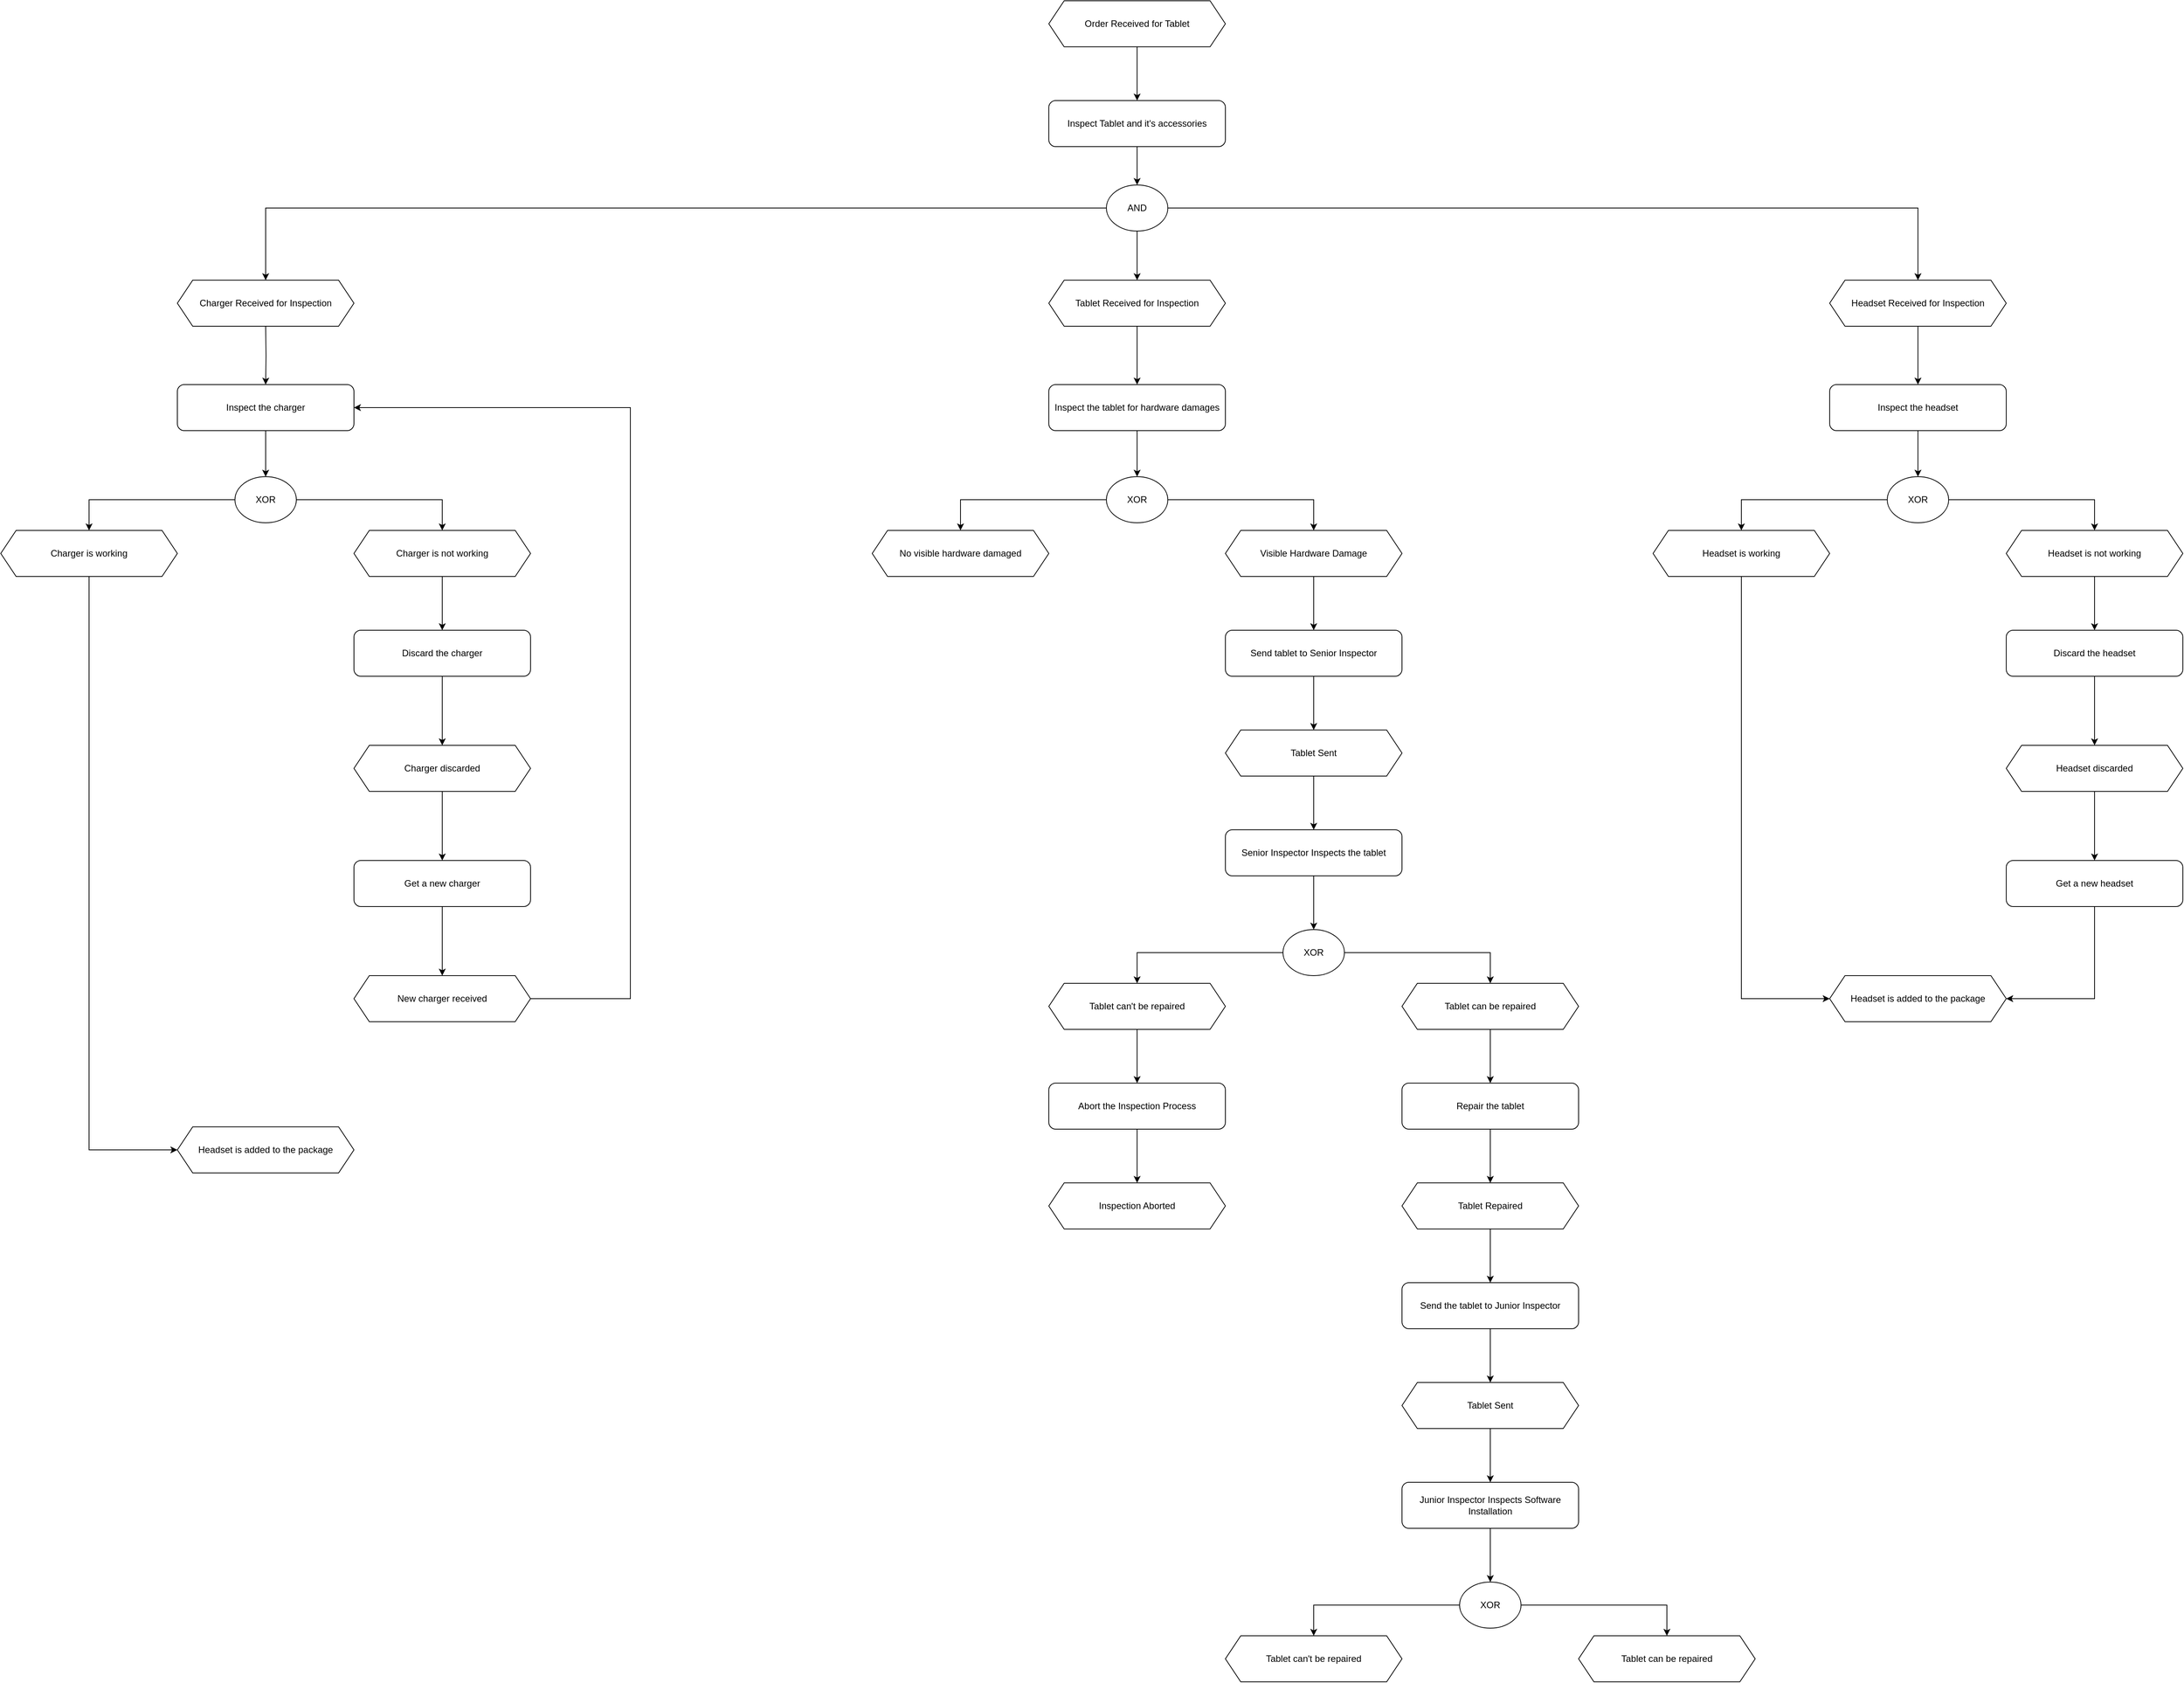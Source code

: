 <mxfile version="15.4.2" type="github">
  <diagram id="60Fuv_E9jxumiqPw0B0z" name="Page-1">
    <mxGraphModel dx="1937" dy="784" grid="1" gridSize="10" guides="1" tooltips="1" connect="1" arrows="1" fold="1" page="1" pageScale="1" pageWidth="1169" pageHeight="827" math="0" shadow="0">
      <root>
        <mxCell id="0" />
        <mxCell id="1" parent="0" />
        <mxCell id="8iM6rVeEPwwbN4WxqQ_r-9" value="" style="edgeStyle=orthogonalEdgeStyle;rounded=0;orthogonalLoop=1;jettySize=auto;html=1;" edge="1" parent="1" source="8iM6rVeEPwwbN4WxqQ_r-1" target="8iM6rVeEPwwbN4WxqQ_r-6">
          <mxGeometry relative="1" as="geometry" />
        </mxCell>
        <mxCell id="8iM6rVeEPwwbN4WxqQ_r-10" style="edgeStyle=orthogonalEdgeStyle;rounded=0;orthogonalLoop=1;jettySize=auto;html=1;exitX=0;exitY=0.5;exitDx=0;exitDy=0;entryX=0.5;entryY=0;entryDx=0;entryDy=0;" edge="1" parent="1" source="8iM6rVeEPwwbN4WxqQ_r-1" target="8iM6rVeEPwwbN4WxqQ_r-7">
          <mxGeometry relative="1" as="geometry" />
        </mxCell>
        <mxCell id="8iM6rVeEPwwbN4WxqQ_r-11" style="edgeStyle=orthogonalEdgeStyle;rounded=0;orthogonalLoop=1;jettySize=auto;html=1;exitX=1;exitY=0.5;exitDx=0;exitDy=0;" edge="1" parent="1" source="8iM6rVeEPwwbN4WxqQ_r-1" target="8iM6rVeEPwwbN4WxqQ_r-8">
          <mxGeometry relative="1" as="geometry">
            <mxPoint x="981" y="290" as="sourcePoint" />
          </mxGeometry>
        </mxCell>
        <mxCell id="8iM6rVeEPwwbN4WxqQ_r-1" value="AND" style="ellipse;whiteSpace=wrap;html=1;" vertex="1" parent="1">
          <mxGeometry x="545" y="260" width="80" height="60" as="geometry" />
        </mxCell>
        <mxCell id="8iM6rVeEPwwbN4WxqQ_r-5" value="" style="edgeStyle=orthogonalEdgeStyle;rounded=0;orthogonalLoop=1;jettySize=auto;html=1;" edge="1" parent="1" source="8iM6rVeEPwwbN4WxqQ_r-2" target="8iM6rVeEPwwbN4WxqQ_r-1">
          <mxGeometry relative="1" as="geometry" />
        </mxCell>
        <mxCell id="8iM6rVeEPwwbN4WxqQ_r-2" value="Inspect Tablet and it&#39;s accessories" style="rounded=1;whiteSpace=wrap;html=1;" vertex="1" parent="1">
          <mxGeometry x="470" y="150" width="230" height="60" as="geometry" />
        </mxCell>
        <mxCell id="8iM6rVeEPwwbN4WxqQ_r-4" value="" style="edgeStyle=orthogonalEdgeStyle;rounded=0;orthogonalLoop=1;jettySize=auto;html=1;" edge="1" parent="1" source="8iM6rVeEPwwbN4WxqQ_r-3" target="8iM6rVeEPwwbN4WxqQ_r-2">
          <mxGeometry relative="1" as="geometry" />
        </mxCell>
        <mxCell id="8iM6rVeEPwwbN4WxqQ_r-3" value="Order Received for Tablet" style="shape=hexagon;perimeter=hexagonPerimeter2;whiteSpace=wrap;html=1;fixedSize=1;" vertex="1" parent="1">
          <mxGeometry x="470" y="20" width="230" height="60" as="geometry" />
        </mxCell>
        <mxCell id="8iM6rVeEPwwbN4WxqQ_r-56" value="" style="edgeStyle=orthogonalEdgeStyle;rounded=0;orthogonalLoop=1;jettySize=auto;html=1;" edge="1" parent="1" source="8iM6rVeEPwwbN4WxqQ_r-6" target="8iM6rVeEPwwbN4WxqQ_r-55">
          <mxGeometry relative="1" as="geometry" />
        </mxCell>
        <mxCell id="8iM6rVeEPwwbN4WxqQ_r-6" value="Tablet Received for Inspection" style="shape=hexagon;perimeter=hexagonPerimeter2;whiteSpace=wrap;html=1;fixedSize=1;" vertex="1" parent="1">
          <mxGeometry x="470" y="384" width="230" height="60" as="geometry" />
        </mxCell>
        <mxCell id="8iM6rVeEPwwbN4WxqQ_r-7" value="Charger Received for Inspection" style="shape=hexagon;perimeter=hexagonPerimeter2;whiteSpace=wrap;html=1;fixedSize=1;" vertex="1" parent="1">
          <mxGeometry x="-665" y="384" width="230" height="60" as="geometry" />
        </mxCell>
        <mxCell id="8iM6rVeEPwwbN4WxqQ_r-13" value="" style="edgeStyle=orthogonalEdgeStyle;rounded=0;orthogonalLoop=1;jettySize=auto;html=1;" edge="1" parent="1" source="8iM6rVeEPwwbN4WxqQ_r-8" target="8iM6rVeEPwwbN4WxqQ_r-12">
          <mxGeometry relative="1" as="geometry" />
        </mxCell>
        <mxCell id="8iM6rVeEPwwbN4WxqQ_r-8" value="Headset Received for Inspection" style="shape=hexagon;perimeter=hexagonPerimeter2;whiteSpace=wrap;html=1;fixedSize=1;" vertex="1" parent="1">
          <mxGeometry x="1487" y="384" width="230" height="60" as="geometry" />
        </mxCell>
        <mxCell id="8iM6rVeEPwwbN4WxqQ_r-15" value="" style="edgeStyle=orthogonalEdgeStyle;rounded=0;orthogonalLoop=1;jettySize=auto;html=1;" edge="1" parent="1" source="8iM6rVeEPwwbN4WxqQ_r-12" target="8iM6rVeEPwwbN4WxqQ_r-14">
          <mxGeometry relative="1" as="geometry" />
        </mxCell>
        <mxCell id="8iM6rVeEPwwbN4WxqQ_r-12" value="Inspect the headset" style="rounded=1;whiteSpace=wrap;html=1;" vertex="1" parent="1">
          <mxGeometry x="1487" y="520" width="230" height="60" as="geometry" />
        </mxCell>
        <mxCell id="8iM6rVeEPwwbN4WxqQ_r-18" style="edgeStyle=orthogonalEdgeStyle;rounded=0;orthogonalLoop=1;jettySize=auto;html=1;exitX=0;exitY=0.5;exitDx=0;exitDy=0;entryX=0.5;entryY=0;entryDx=0;entryDy=0;" edge="1" parent="1" source="8iM6rVeEPwwbN4WxqQ_r-14" target="8iM6rVeEPwwbN4WxqQ_r-16">
          <mxGeometry relative="1" as="geometry" />
        </mxCell>
        <mxCell id="8iM6rVeEPwwbN4WxqQ_r-19" style="edgeStyle=orthogonalEdgeStyle;rounded=0;orthogonalLoop=1;jettySize=auto;html=1;exitX=1;exitY=0.5;exitDx=0;exitDy=0;entryX=0.5;entryY=0;entryDx=0;entryDy=0;" edge="1" parent="1" source="8iM6rVeEPwwbN4WxqQ_r-14" target="8iM6rVeEPwwbN4WxqQ_r-17">
          <mxGeometry relative="1" as="geometry" />
        </mxCell>
        <mxCell id="8iM6rVeEPwwbN4WxqQ_r-14" value="XOR" style="ellipse;whiteSpace=wrap;html=1;" vertex="1" parent="1">
          <mxGeometry x="1562" y="640" width="80" height="60" as="geometry" />
        </mxCell>
        <mxCell id="8iM6rVeEPwwbN4WxqQ_r-27" style="edgeStyle=orthogonalEdgeStyle;rounded=0;orthogonalLoop=1;jettySize=auto;html=1;exitX=0.5;exitY=1;exitDx=0;exitDy=0;entryX=0;entryY=0.5;entryDx=0;entryDy=0;" edge="1" parent="1" source="8iM6rVeEPwwbN4WxqQ_r-16" target="8iM6rVeEPwwbN4WxqQ_r-25">
          <mxGeometry relative="1" as="geometry" />
        </mxCell>
        <mxCell id="8iM6rVeEPwwbN4WxqQ_r-16" value="Headset is working" style="shape=hexagon;perimeter=hexagonPerimeter2;whiteSpace=wrap;html=1;fixedSize=1;" vertex="1" parent="1">
          <mxGeometry x="1257" y="710" width="230" height="60" as="geometry" />
        </mxCell>
        <mxCell id="8iM6rVeEPwwbN4WxqQ_r-42" value="" style="edgeStyle=orthogonalEdgeStyle;rounded=0;orthogonalLoop=1;jettySize=auto;html=1;" edge="1" parent="1" source="8iM6rVeEPwwbN4WxqQ_r-17" target="8iM6rVeEPwwbN4WxqQ_r-41">
          <mxGeometry relative="1" as="geometry" />
        </mxCell>
        <mxCell id="8iM6rVeEPwwbN4WxqQ_r-17" value="Headset is not working" style="shape=hexagon;perimeter=hexagonPerimeter2;whiteSpace=wrap;html=1;fixedSize=1;" vertex="1" parent="1">
          <mxGeometry x="1717" y="710" width="230" height="60" as="geometry" />
        </mxCell>
        <mxCell id="8iM6rVeEPwwbN4WxqQ_r-26" style="edgeStyle=orthogonalEdgeStyle;rounded=0;orthogonalLoop=1;jettySize=auto;html=1;exitX=0.5;exitY=1;exitDx=0;exitDy=0;entryX=1;entryY=0.5;entryDx=0;entryDy=0;" edge="1" parent="1" source="8iM6rVeEPwwbN4WxqQ_r-22" target="8iM6rVeEPwwbN4WxqQ_r-25">
          <mxGeometry relative="1" as="geometry" />
        </mxCell>
        <mxCell id="8iM6rVeEPwwbN4WxqQ_r-22" value="Get a new headset" style="rounded=1;whiteSpace=wrap;html=1;" vertex="1" parent="1">
          <mxGeometry x="1717" y="1140" width="230" height="60" as="geometry" />
        </mxCell>
        <mxCell id="8iM6rVeEPwwbN4WxqQ_r-25" value="Headset is added to the package" style="shape=hexagon;perimeter=hexagonPerimeter2;whiteSpace=wrap;html=1;fixedSize=1;" vertex="1" parent="1">
          <mxGeometry x="1487" y="1290" width="230" height="60" as="geometry" />
        </mxCell>
        <mxCell id="8iM6rVeEPwwbN4WxqQ_r-28" value="" style="edgeStyle=orthogonalEdgeStyle;rounded=0;orthogonalLoop=1;jettySize=auto;html=1;" edge="1" parent="1" target="8iM6rVeEPwwbN4WxqQ_r-30">
          <mxGeometry relative="1" as="geometry">
            <mxPoint x="-550.0" y="444" as="sourcePoint" />
          </mxGeometry>
        </mxCell>
        <mxCell id="8iM6rVeEPwwbN4WxqQ_r-29" value="" style="edgeStyle=orthogonalEdgeStyle;rounded=0;orthogonalLoop=1;jettySize=auto;html=1;" edge="1" parent="1" source="8iM6rVeEPwwbN4WxqQ_r-30" target="8iM6rVeEPwwbN4WxqQ_r-33">
          <mxGeometry relative="1" as="geometry" />
        </mxCell>
        <mxCell id="8iM6rVeEPwwbN4WxqQ_r-30" value="Inspect the charger" style="rounded=1;whiteSpace=wrap;html=1;" vertex="1" parent="1">
          <mxGeometry x="-665" y="520" width="230" height="60" as="geometry" />
        </mxCell>
        <mxCell id="8iM6rVeEPwwbN4WxqQ_r-31" style="edgeStyle=orthogonalEdgeStyle;rounded=0;orthogonalLoop=1;jettySize=auto;html=1;exitX=0;exitY=0.5;exitDx=0;exitDy=0;entryX=0.5;entryY=0;entryDx=0;entryDy=0;" edge="1" parent="1" source="8iM6rVeEPwwbN4WxqQ_r-33" target="8iM6rVeEPwwbN4WxqQ_r-35">
          <mxGeometry relative="1" as="geometry" />
        </mxCell>
        <mxCell id="8iM6rVeEPwwbN4WxqQ_r-32" style="edgeStyle=orthogonalEdgeStyle;rounded=0;orthogonalLoop=1;jettySize=auto;html=1;exitX=1;exitY=0.5;exitDx=0;exitDy=0;entryX=0.5;entryY=0;entryDx=0;entryDy=0;" edge="1" parent="1" source="8iM6rVeEPwwbN4WxqQ_r-33" target="8iM6rVeEPwwbN4WxqQ_r-37">
          <mxGeometry relative="1" as="geometry" />
        </mxCell>
        <mxCell id="8iM6rVeEPwwbN4WxqQ_r-33" value="XOR" style="ellipse;whiteSpace=wrap;html=1;" vertex="1" parent="1">
          <mxGeometry x="-590" y="640" width="80" height="60" as="geometry" />
        </mxCell>
        <mxCell id="8iM6rVeEPwwbN4WxqQ_r-34" style="edgeStyle=orthogonalEdgeStyle;rounded=0;orthogonalLoop=1;jettySize=auto;html=1;exitX=0.5;exitY=1;exitDx=0;exitDy=0;entryX=0;entryY=0.5;entryDx=0;entryDy=0;" edge="1" parent="1" source="8iM6rVeEPwwbN4WxqQ_r-35" target="8iM6rVeEPwwbN4WxqQ_r-40">
          <mxGeometry relative="1" as="geometry" />
        </mxCell>
        <mxCell id="8iM6rVeEPwwbN4WxqQ_r-35" value="Charger is working" style="shape=hexagon;perimeter=hexagonPerimeter2;whiteSpace=wrap;html=1;fixedSize=1;" vertex="1" parent="1">
          <mxGeometry x="-895" y="710" width="230" height="60" as="geometry" />
        </mxCell>
        <mxCell id="8iM6rVeEPwwbN4WxqQ_r-36" value="" style="edgeStyle=orthogonalEdgeStyle;rounded=0;orthogonalLoop=1;jettySize=auto;html=1;" edge="1" parent="1" source="8iM6rVeEPwwbN4WxqQ_r-37" target="8iM6rVeEPwwbN4WxqQ_r-39">
          <mxGeometry relative="1" as="geometry" />
        </mxCell>
        <mxCell id="8iM6rVeEPwwbN4WxqQ_r-37" value="Charger is not working" style="shape=hexagon;perimeter=hexagonPerimeter2;whiteSpace=wrap;html=1;fixedSize=1;" vertex="1" parent="1">
          <mxGeometry x="-435" y="710" width="230" height="60" as="geometry" />
        </mxCell>
        <mxCell id="8iM6rVeEPwwbN4WxqQ_r-51" value="" style="edgeStyle=orthogonalEdgeStyle;rounded=0;orthogonalLoop=1;jettySize=auto;html=1;" edge="1" parent="1" source="8iM6rVeEPwwbN4WxqQ_r-39" target="8iM6rVeEPwwbN4WxqQ_r-50">
          <mxGeometry relative="1" as="geometry" />
        </mxCell>
        <mxCell id="8iM6rVeEPwwbN4WxqQ_r-39" value="Discard the charger" style="rounded=1;whiteSpace=wrap;html=1;" vertex="1" parent="1">
          <mxGeometry x="-435" y="840" width="230" height="60" as="geometry" />
        </mxCell>
        <mxCell id="8iM6rVeEPwwbN4WxqQ_r-40" value="Headset is added to the package" style="shape=hexagon;perimeter=hexagonPerimeter2;whiteSpace=wrap;html=1;fixedSize=1;" vertex="1" parent="1">
          <mxGeometry x="-665" y="1487" width="230" height="60" as="geometry" />
        </mxCell>
        <mxCell id="8iM6rVeEPwwbN4WxqQ_r-45" value="" style="edgeStyle=orthogonalEdgeStyle;rounded=0;orthogonalLoop=1;jettySize=auto;html=1;" edge="1" parent="1" source="8iM6rVeEPwwbN4WxqQ_r-41" target="8iM6rVeEPwwbN4WxqQ_r-43">
          <mxGeometry relative="1" as="geometry" />
        </mxCell>
        <mxCell id="8iM6rVeEPwwbN4WxqQ_r-41" value="Discard the headset" style="rounded=1;whiteSpace=wrap;html=1;" vertex="1" parent="1">
          <mxGeometry x="1717" y="840" width="230" height="60" as="geometry" />
        </mxCell>
        <mxCell id="8iM6rVeEPwwbN4WxqQ_r-46" value="" style="edgeStyle=orthogonalEdgeStyle;rounded=0;orthogonalLoop=1;jettySize=auto;html=1;" edge="1" parent="1" source="8iM6rVeEPwwbN4WxqQ_r-43" target="8iM6rVeEPwwbN4WxqQ_r-22">
          <mxGeometry relative="1" as="geometry" />
        </mxCell>
        <mxCell id="8iM6rVeEPwwbN4WxqQ_r-43" value="Headset discarded" style="shape=hexagon;perimeter=hexagonPerimeter2;whiteSpace=wrap;html=1;fixedSize=1;" vertex="1" parent="1">
          <mxGeometry x="1717" y="990" width="230" height="60" as="geometry" />
        </mxCell>
        <mxCell id="8iM6rVeEPwwbN4WxqQ_r-53" value="" style="edgeStyle=orthogonalEdgeStyle;rounded=0;orthogonalLoop=1;jettySize=auto;html=1;" edge="1" parent="1" source="8iM6rVeEPwwbN4WxqQ_r-48" target="8iM6rVeEPwwbN4WxqQ_r-52">
          <mxGeometry relative="1" as="geometry" />
        </mxCell>
        <mxCell id="8iM6rVeEPwwbN4WxqQ_r-48" value="Get a new charger" style="rounded=1;whiteSpace=wrap;html=1;" vertex="1" parent="1">
          <mxGeometry x="-435" y="1140" width="230" height="60" as="geometry" />
        </mxCell>
        <mxCell id="8iM6rVeEPwwbN4WxqQ_r-49" value="" style="edgeStyle=orthogonalEdgeStyle;rounded=0;orthogonalLoop=1;jettySize=auto;html=1;" edge="1" parent="1" source="8iM6rVeEPwwbN4WxqQ_r-50" target="8iM6rVeEPwwbN4WxqQ_r-48">
          <mxGeometry relative="1" as="geometry" />
        </mxCell>
        <mxCell id="8iM6rVeEPwwbN4WxqQ_r-50" value="Charger discarded" style="shape=hexagon;perimeter=hexagonPerimeter2;whiteSpace=wrap;html=1;fixedSize=1;" vertex="1" parent="1">
          <mxGeometry x="-435" y="990" width="230" height="60" as="geometry" />
        </mxCell>
        <mxCell id="8iM6rVeEPwwbN4WxqQ_r-54" style="edgeStyle=orthogonalEdgeStyle;rounded=0;orthogonalLoop=1;jettySize=auto;html=1;exitX=1;exitY=0.5;exitDx=0;exitDy=0;entryX=1;entryY=0.5;entryDx=0;entryDy=0;" edge="1" parent="1" source="8iM6rVeEPwwbN4WxqQ_r-52" target="8iM6rVeEPwwbN4WxqQ_r-30">
          <mxGeometry relative="1" as="geometry">
            <Array as="points">
              <mxPoint x="-75" y="1320" />
              <mxPoint x="-75" y="550" />
            </Array>
          </mxGeometry>
        </mxCell>
        <mxCell id="8iM6rVeEPwwbN4WxqQ_r-52" value="New charger received" style="shape=hexagon;perimeter=hexagonPerimeter2;whiteSpace=wrap;html=1;fixedSize=1;" vertex="1" parent="1">
          <mxGeometry x="-435" y="1290" width="230" height="60" as="geometry" />
        </mxCell>
        <mxCell id="8iM6rVeEPwwbN4WxqQ_r-62" value="" style="edgeStyle=orthogonalEdgeStyle;rounded=0;orthogonalLoop=1;jettySize=auto;html=1;" edge="1" parent="1" source="8iM6rVeEPwwbN4WxqQ_r-55" target="8iM6rVeEPwwbN4WxqQ_r-59">
          <mxGeometry relative="1" as="geometry" />
        </mxCell>
        <mxCell id="8iM6rVeEPwwbN4WxqQ_r-55" value="Inspect the tablet for hardware damages" style="rounded=1;whiteSpace=wrap;html=1;" vertex="1" parent="1">
          <mxGeometry x="470" y="520" width="230" height="60" as="geometry" />
        </mxCell>
        <mxCell id="8iM6rVeEPwwbN4WxqQ_r-57" style="edgeStyle=orthogonalEdgeStyle;rounded=0;orthogonalLoop=1;jettySize=auto;html=1;exitX=0;exitY=0.5;exitDx=0;exitDy=0;entryX=0.5;entryY=0;entryDx=0;entryDy=0;" edge="1" source="8iM6rVeEPwwbN4WxqQ_r-59" target="8iM6rVeEPwwbN4WxqQ_r-60" parent="1">
          <mxGeometry relative="1" as="geometry" />
        </mxCell>
        <mxCell id="8iM6rVeEPwwbN4WxqQ_r-58" style="edgeStyle=orthogonalEdgeStyle;rounded=0;orthogonalLoop=1;jettySize=auto;html=1;exitX=1;exitY=0.5;exitDx=0;exitDy=0;entryX=0.5;entryY=0;entryDx=0;entryDy=0;" edge="1" source="8iM6rVeEPwwbN4WxqQ_r-59" target="8iM6rVeEPwwbN4WxqQ_r-61" parent="1">
          <mxGeometry relative="1" as="geometry" />
        </mxCell>
        <mxCell id="8iM6rVeEPwwbN4WxqQ_r-59" value="XOR" style="ellipse;whiteSpace=wrap;html=1;" vertex="1" parent="1">
          <mxGeometry x="545" y="640" width="80" height="60" as="geometry" />
        </mxCell>
        <mxCell id="8iM6rVeEPwwbN4WxqQ_r-60" value="No visible hardware damaged" style="shape=hexagon;perimeter=hexagonPerimeter2;whiteSpace=wrap;html=1;fixedSize=1;" vertex="1" parent="1">
          <mxGeometry x="240" y="710" width="230" height="60" as="geometry" />
        </mxCell>
        <mxCell id="8iM6rVeEPwwbN4WxqQ_r-64" value="" style="edgeStyle=orthogonalEdgeStyle;rounded=0;orthogonalLoop=1;jettySize=auto;html=1;" edge="1" parent="1" source="8iM6rVeEPwwbN4WxqQ_r-61" target="8iM6rVeEPwwbN4WxqQ_r-63">
          <mxGeometry relative="1" as="geometry" />
        </mxCell>
        <mxCell id="8iM6rVeEPwwbN4WxqQ_r-61" value="Visible Hardware Damage" style="shape=hexagon;perimeter=hexagonPerimeter2;whiteSpace=wrap;html=1;fixedSize=1;" vertex="1" parent="1">
          <mxGeometry x="700" y="710" width="230" height="60" as="geometry" />
        </mxCell>
        <mxCell id="8iM6rVeEPwwbN4WxqQ_r-66" value="" style="edgeStyle=orthogonalEdgeStyle;rounded=0;orthogonalLoop=1;jettySize=auto;html=1;" edge="1" parent="1" source="8iM6rVeEPwwbN4WxqQ_r-63" target="8iM6rVeEPwwbN4WxqQ_r-65">
          <mxGeometry relative="1" as="geometry" />
        </mxCell>
        <mxCell id="8iM6rVeEPwwbN4WxqQ_r-63" value="Send tablet to Senior Inspector" style="rounded=1;whiteSpace=wrap;html=1;" vertex="1" parent="1">
          <mxGeometry x="700" y="840" width="230" height="60" as="geometry" />
        </mxCell>
        <mxCell id="8iM6rVeEPwwbN4WxqQ_r-68" value="" style="edgeStyle=orthogonalEdgeStyle;rounded=0;orthogonalLoop=1;jettySize=auto;html=1;" edge="1" parent="1" source="8iM6rVeEPwwbN4WxqQ_r-65" target="8iM6rVeEPwwbN4WxqQ_r-67">
          <mxGeometry relative="1" as="geometry" />
        </mxCell>
        <mxCell id="8iM6rVeEPwwbN4WxqQ_r-65" value="Tablet Sent" style="shape=hexagon;perimeter=hexagonPerimeter2;whiteSpace=wrap;html=1;fixedSize=1;" vertex="1" parent="1">
          <mxGeometry x="700" y="970" width="230" height="60" as="geometry" />
        </mxCell>
        <mxCell id="8iM6rVeEPwwbN4WxqQ_r-74" value="" style="edgeStyle=orthogonalEdgeStyle;rounded=0;orthogonalLoop=1;jettySize=auto;html=1;" edge="1" parent="1" source="8iM6rVeEPwwbN4WxqQ_r-67" target="8iM6rVeEPwwbN4WxqQ_r-71">
          <mxGeometry relative="1" as="geometry" />
        </mxCell>
        <mxCell id="8iM6rVeEPwwbN4WxqQ_r-67" value="Senior Inspector Inspects the tablet" style="rounded=1;whiteSpace=wrap;html=1;" vertex="1" parent="1">
          <mxGeometry x="700" y="1100" width="230" height="60" as="geometry" />
        </mxCell>
        <mxCell id="8iM6rVeEPwwbN4WxqQ_r-69" style="edgeStyle=orthogonalEdgeStyle;rounded=0;orthogonalLoop=1;jettySize=auto;html=1;exitX=0;exitY=0.5;exitDx=0;exitDy=0;entryX=0.5;entryY=0;entryDx=0;entryDy=0;" edge="1" source="8iM6rVeEPwwbN4WxqQ_r-71" target="8iM6rVeEPwwbN4WxqQ_r-72" parent="1">
          <mxGeometry relative="1" as="geometry" />
        </mxCell>
        <mxCell id="8iM6rVeEPwwbN4WxqQ_r-70" style="edgeStyle=orthogonalEdgeStyle;rounded=0;orthogonalLoop=1;jettySize=auto;html=1;exitX=1;exitY=0.5;exitDx=0;exitDy=0;entryX=0.5;entryY=0;entryDx=0;entryDy=0;" edge="1" source="8iM6rVeEPwwbN4WxqQ_r-71" target="8iM6rVeEPwwbN4WxqQ_r-73" parent="1">
          <mxGeometry relative="1" as="geometry" />
        </mxCell>
        <mxCell id="8iM6rVeEPwwbN4WxqQ_r-71" value="XOR" style="ellipse;whiteSpace=wrap;html=1;" vertex="1" parent="1">
          <mxGeometry x="775" y="1230" width="80" height="60" as="geometry" />
        </mxCell>
        <mxCell id="8iM6rVeEPwwbN4WxqQ_r-76" value="" style="edgeStyle=orthogonalEdgeStyle;rounded=0;orthogonalLoop=1;jettySize=auto;html=1;" edge="1" parent="1" source="8iM6rVeEPwwbN4WxqQ_r-72" target="8iM6rVeEPwwbN4WxqQ_r-75">
          <mxGeometry relative="1" as="geometry" />
        </mxCell>
        <mxCell id="8iM6rVeEPwwbN4WxqQ_r-72" value="Tablet can&#39;t be repaired" style="shape=hexagon;perimeter=hexagonPerimeter2;whiteSpace=wrap;html=1;fixedSize=1;" vertex="1" parent="1">
          <mxGeometry x="470" y="1300" width="230" height="60" as="geometry" />
        </mxCell>
        <mxCell id="8iM6rVeEPwwbN4WxqQ_r-82" value="" style="edgeStyle=orthogonalEdgeStyle;rounded=0;orthogonalLoop=1;jettySize=auto;html=1;" edge="1" parent="1" source="8iM6rVeEPwwbN4WxqQ_r-73" target="8iM6rVeEPwwbN4WxqQ_r-80">
          <mxGeometry relative="1" as="geometry" />
        </mxCell>
        <mxCell id="8iM6rVeEPwwbN4WxqQ_r-73" value="Tablet can be repaired" style="shape=hexagon;perimeter=hexagonPerimeter2;whiteSpace=wrap;html=1;fixedSize=1;" vertex="1" parent="1">
          <mxGeometry x="930" y="1300" width="230" height="60" as="geometry" />
        </mxCell>
        <mxCell id="8iM6rVeEPwwbN4WxqQ_r-78" value="" style="edgeStyle=orthogonalEdgeStyle;rounded=0;orthogonalLoop=1;jettySize=auto;html=1;" edge="1" parent="1" source="8iM6rVeEPwwbN4WxqQ_r-75" target="8iM6rVeEPwwbN4WxqQ_r-77">
          <mxGeometry relative="1" as="geometry" />
        </mxCell>
        <mxCell id="8iM6rVeEPwwbN4WxqQ_r-75" value="Abort the Inspection Process" style="rounded=1;whiteSpace=wrap;html=1;" vertex="1" parent="1">
          <mxGeometry x="470" y="1430" width="230" height="60" as="geometry" />
        </mxCell>
        <mxCell id="8iM6rVeEPwwbN4WxqQ_r-77" value="Inspection Aborted" style="shape=hexagon;perimeter=hexagonPerimeter2;whiteSpace=wrap;html=1;fixedSize=1;" vertex="1" parent="1">
          <mxGeometry x="470" y="1560" width="230" height="60" as="geometry" />
        </mxCell>
        <mxCell id="8iM6rVeEPwwbN4WxqQ_r-79" value="" style="edgeStyle=orthogonalEdgeStyle;rounded=0;orthogonalLoop=1;jettySize=auto;html=1;" edge="1" source="8iM6rVeEPwwbN4WxqQ_r-80" target="8iM6rVeEPwwbN4WxqQ_r-81" parent="1">
          <mxGeometry relative="1" as="geometry" />
        </mxCell>
        <mxCell id="8iM6rVeEPwwbN4WxqQ_r-80" value="Repair the tablet" style="rounded=1;whiteSpace=wrap;html=1;" vertex="1" parent="1">
          <mxGeometry x="930" y="1430" width="230" height="60" as="geometry" />
        </mxCell>
        <mxCell id="8iM6rVeEPwwbN4WxqQ_r-86" value="" style="edgeStyle=orthogonalEdgeStyle;rounded=0;orthogonalLoop=1;jettySize=auto;html=1;" edge="1" parent="1" source="8iM6rVeEPwwbN4WxqQ_r-81" target="8iM6rVeEPwwbN4WxqQ_r-84">
          <mxGeometry relative="1" as="geometry" />
        </mxCell>
        <mxCell id="8iM6rVeEPwwbN4WxqQ_r-81" value="Tablet Repaired" style="shape=hexagon;perimeter=hexagonPerimeter2;whiteSpace=wrap;html=1;fixedSize=1;" vertex="1" parent="1">
          <mxGeometry x="930" y="1560" width="230" height="60" as="geometry" />
        </mxCell>
        <mxCell id="8iM6rVeEPwwbN4WxqQ_r-83" value="" style="edgeStyle=orthogonalEdgeStyle;rounded=0;orthogonalLoop=1;jettySize=auto;html=1;" edge="1" source="8iM6rVeEPwwbN4WxqQ_r-84" target="8iM6rVeEPwwbN4WxqQ_r-85" parent="1">
          <mxGeometry relative="1" as="geometry" />
        </mxCell>
        <mxCell id="8iM6rVeEPwwbN4WxqQ_r-84" value="Send the tablet to Junior Inspector" style="rounded=1;whiteSpace=wrap;html=1;" vertex="1" parent="1">
          <mxGeometry x="930" y="1690" width="230" height="60" as="geometry" />
        </mxCell>
        <mxCell id="8iM6rVeEPwwbN4WxqQ_r-94" value="" style="edgeStyle=orthogonalEdgeStyle;rounded=0;orthogonalLoop=1;jettySize=auto;html=1;" edge="1" parent="1" source="8iM6rVeEPwwbN4WxqQ_r-85" target="8iM6rVeEPwwbN4WxqQ_r-88">
          <mxGeometry relative="1" as="geometry" />
        </mxCell>
        <mxCell id="8iM6rVeEPwwbN4WxqQ_r-85" value="Tablet Sent" style="shape=hexagon;perimeter=hexagonPerimeter2;whiteSpace=wrap;html=1;fixedSize=1;" vertex="1" parent="1">
          <mxGeometry x="930" y="1820" width="230" height="60" as="geometry" />
        </mxCell>
        <mxCell id="8iM6rVeEPwwbN4WxqQ_r-87" value="" style="edgeStyle=orthogonalEdgeStyle;rounded=0;orthogonalLoop=1;jettySize=auto;html=1;" edge="1" source="8iM6rVeEPwwbN4WxqQ_r-88" target="8iM6rVeEPwwbN4WxqQ_r-91" parent="1">
          <mxGeometry relative="1" as="geometry" />
        </mxCell>
        <mxCell id="8iM6rVeEPwwbN4WxqQ_r-88" value="Junior Inspector Inspects Software Installation" style="rounded=1;whiteSpace=wrap;html=1;" vertex="1" parent="1">
          <mxGeometry x="930" y="1950" width="230" height="60" as="geometry" />
        </mxCell>
        <mxCell id="8iM6rVeEPwwbN4WxqQ_r-89" style="edgeStyle=orthogonalEdgeStyle;rounded=0;orthogonalLoop=1;jettySize=auto;html=1;exitX=0;exitY=0.5;exitDx=0;exitDy=0;entryX=0.5;entryY=0;entryDx=0;entryDy=0;" edge="1" source="8iM6rVeEPwwbN4WxqQ_r-91" target="8iM6rVeEPwwbN4WxqQ_r-92" parent="1">
          <mxGeometry relative="1" as="geometry" />
        </mxCell>
        <mxCell id="8iM6rVeEPwwbN4WxqQ_r-90" style="edgeStyle=orthogonalEdgeStyle;rounded=0;orthogonalLoop=1;jettySize=auto;html=1;exitX=1;exitY=0.5;exitDx=0;exitDy=0;entryX=0.5;entryY=0;entryDx=0;entryDy=0;" edge="1" source="8iM6rVeEPwwbN4WxqQ_r-91" target="8iM6rVeEPwwbN4WxqQ_r-93" parent="1">
          <mxGeometry relative="1" as="geometry" />
        </mxCell>
        <mxCell id="8iM6rVeEPwwbN4WxqQ_r-91" value="XOR" style="ellipse;whiteSpace=wrap;html=1;" vertex="1" parent="1">
          <mxGeometry x="1005" y="2080" width="80" height="60" as="geometry" />
        </mxCell>
        <mxCell id="8iM6rVeEPwwbN4WxqQ_r-92" value="Tablet can&#39;t be repaired" style="shape=hexagon;perimeter=hexagonPerimeter2;whiteSpace=wrap;html=1;fixedSize=1;" vertex="1" parent="1">
          <mxGeometry x="700" y="2150" width="230" height="60" as="geometry" />
        </mxCell>
        <mxCell id="8iM6rVeEPwwbN4WxqQ_r-93" value="Tablet can be repaired" style="shape=hexagon;perimeter=hexagonPerimeter2;whiteSpace=wrap;html=1;fixedSize=1;" vertex="1" parent="1">
          <mxGeometry x="1160" y="2150" width="230" height="60" as="geometry" />
        </mxCell>
      </root>
    </mxGraphModel>
  </diagram>
</mxfile>
